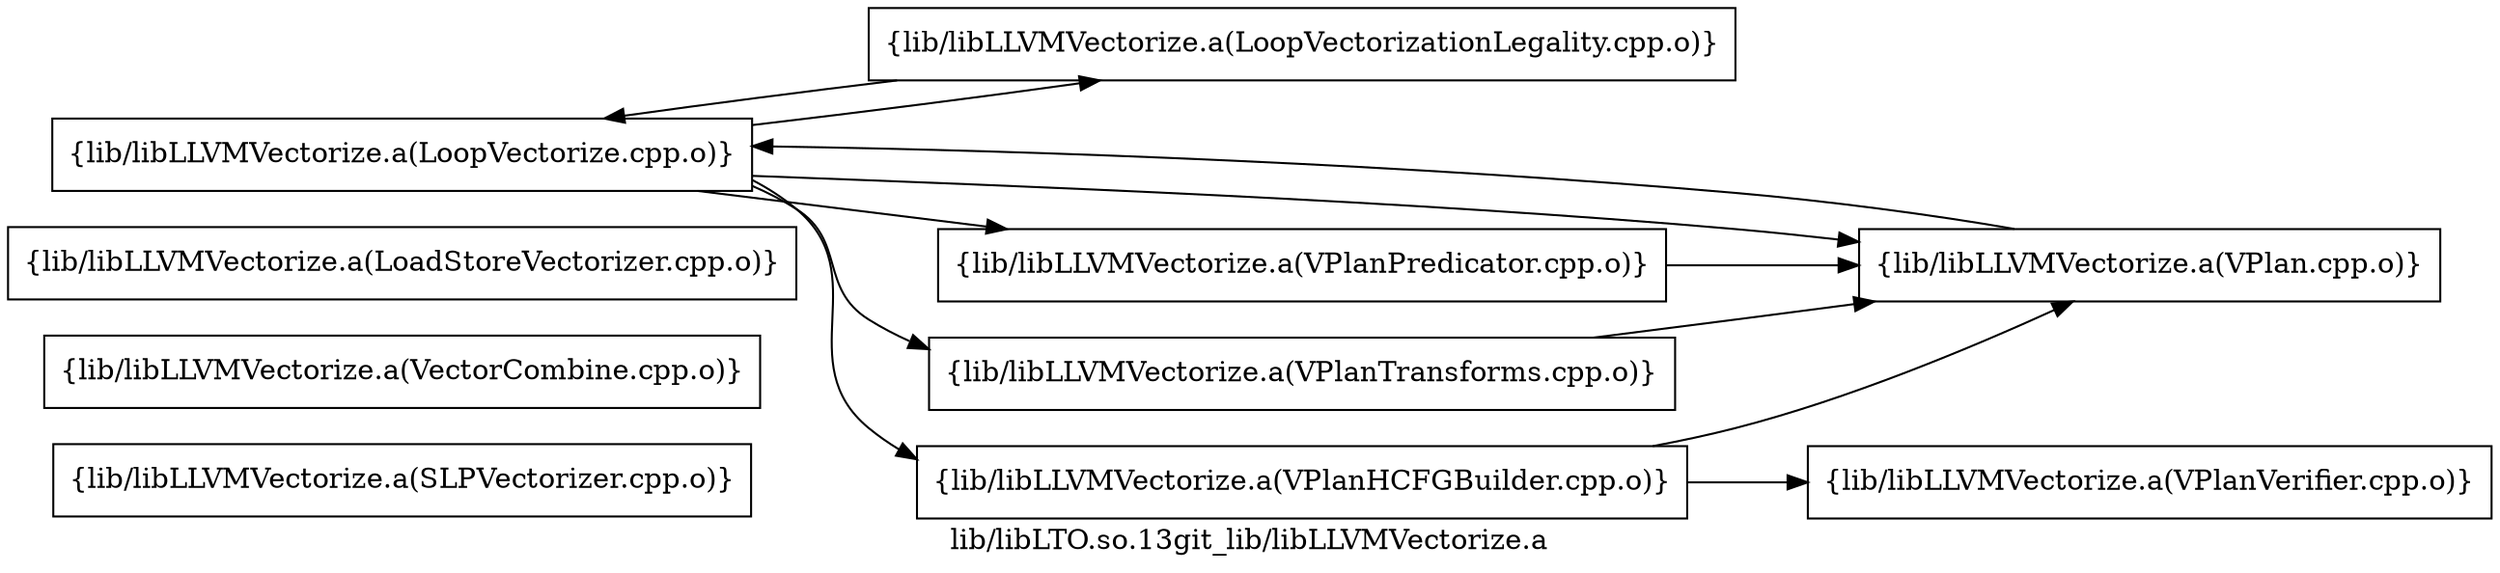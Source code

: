 digraph "lib/libLTO.so.13git_lib/libLLVMVectorize.a" {
	label="lib/libLTO.so.13git_lib/libLLVMVectorize.a";
	rankdir=LR;

	Node0x5609e6777b98 [shape=record,shape=box,group=0,label="{lib/libLLVMVectorize.a(SLPVectorizer.cpp.o)}"];
	Node0x5609e6778188 [shape=record,shape=box,group=0,label="{lib/libLLVMVectorize.a(VectorCombine.cpp.o)}"];
	Node0x5609e6797df8 [shape=record,shape=box,group=0,label="{lib/libLLVMVectorize.a(LoadStoreVectorizer.cpp.o)}"];
	Node0x5609e6786dc8 [shape=record,shape=box,group=0,label="{lib/libLLVMVectorize.a(LoopVectorize.cpp.o)}"];
	Node0x5609e6786dc8 -> Node0x5609e6793118;
	Node0x5609e6786dc8 -> Node0x5609e6778958;
	Node0x5609e6786dc8 -> Node0x5609e67767e8;
	Node0x5609e6786dc8 -> Node0x5609e6776f18;
	Node0x5609e6786dc8 -> Node0x5609e677a2f8;
	Node0x5609e6793118 [shape=record,shape=box,group=0,label="{lib/libLLVMVectorize.a(LoopVectorizationLegality.cpp.o)}"];
	Node0x5609e6793118 -> Node0x5609e6786dc8;
	Node0x5609e6778958 [shape=record,shape=box,group=0,label="{lib/libLLVMVectorize.a(VPlan.cpp.o)}"];
	Node0x5609e6778958 -> Node0x5609e6786dc8;
	Node0x5609e67767e8 [shape=record,shape=box,group=0,label="{lib/libLLVMVectorize.a(VPlanHCFGBuilder.cpp.o)}"];
	Node0x5609e67767e8 -> Node0x5609e6778958;
	Node0x5609e67767e8 -> Node0x5609e677a7f8;
	Node0x5609e6776f18 [shape=record,shape=box,group=0,label="{lib/libLLVMVectorize.a(VPlanPredicator.cpp.o)}"];
	Node0x5609e6776f18 -> Node0x5609e6778958;
	Node0x5609e677a2f8 [shape=record,shape=box,group=0,label="{lib/libLLVMVectorize.a(VPlanTransforms.cpp.o)}"];
	Node0x5609e677a2f8 -> Node0x5609e6778958;
	Node0x5609e677a7f8 [shape=record,shape=box,group=0,label="{lib/libLLVMVectorize.a(VPlanVerifier.cpp.o)}"];
}
